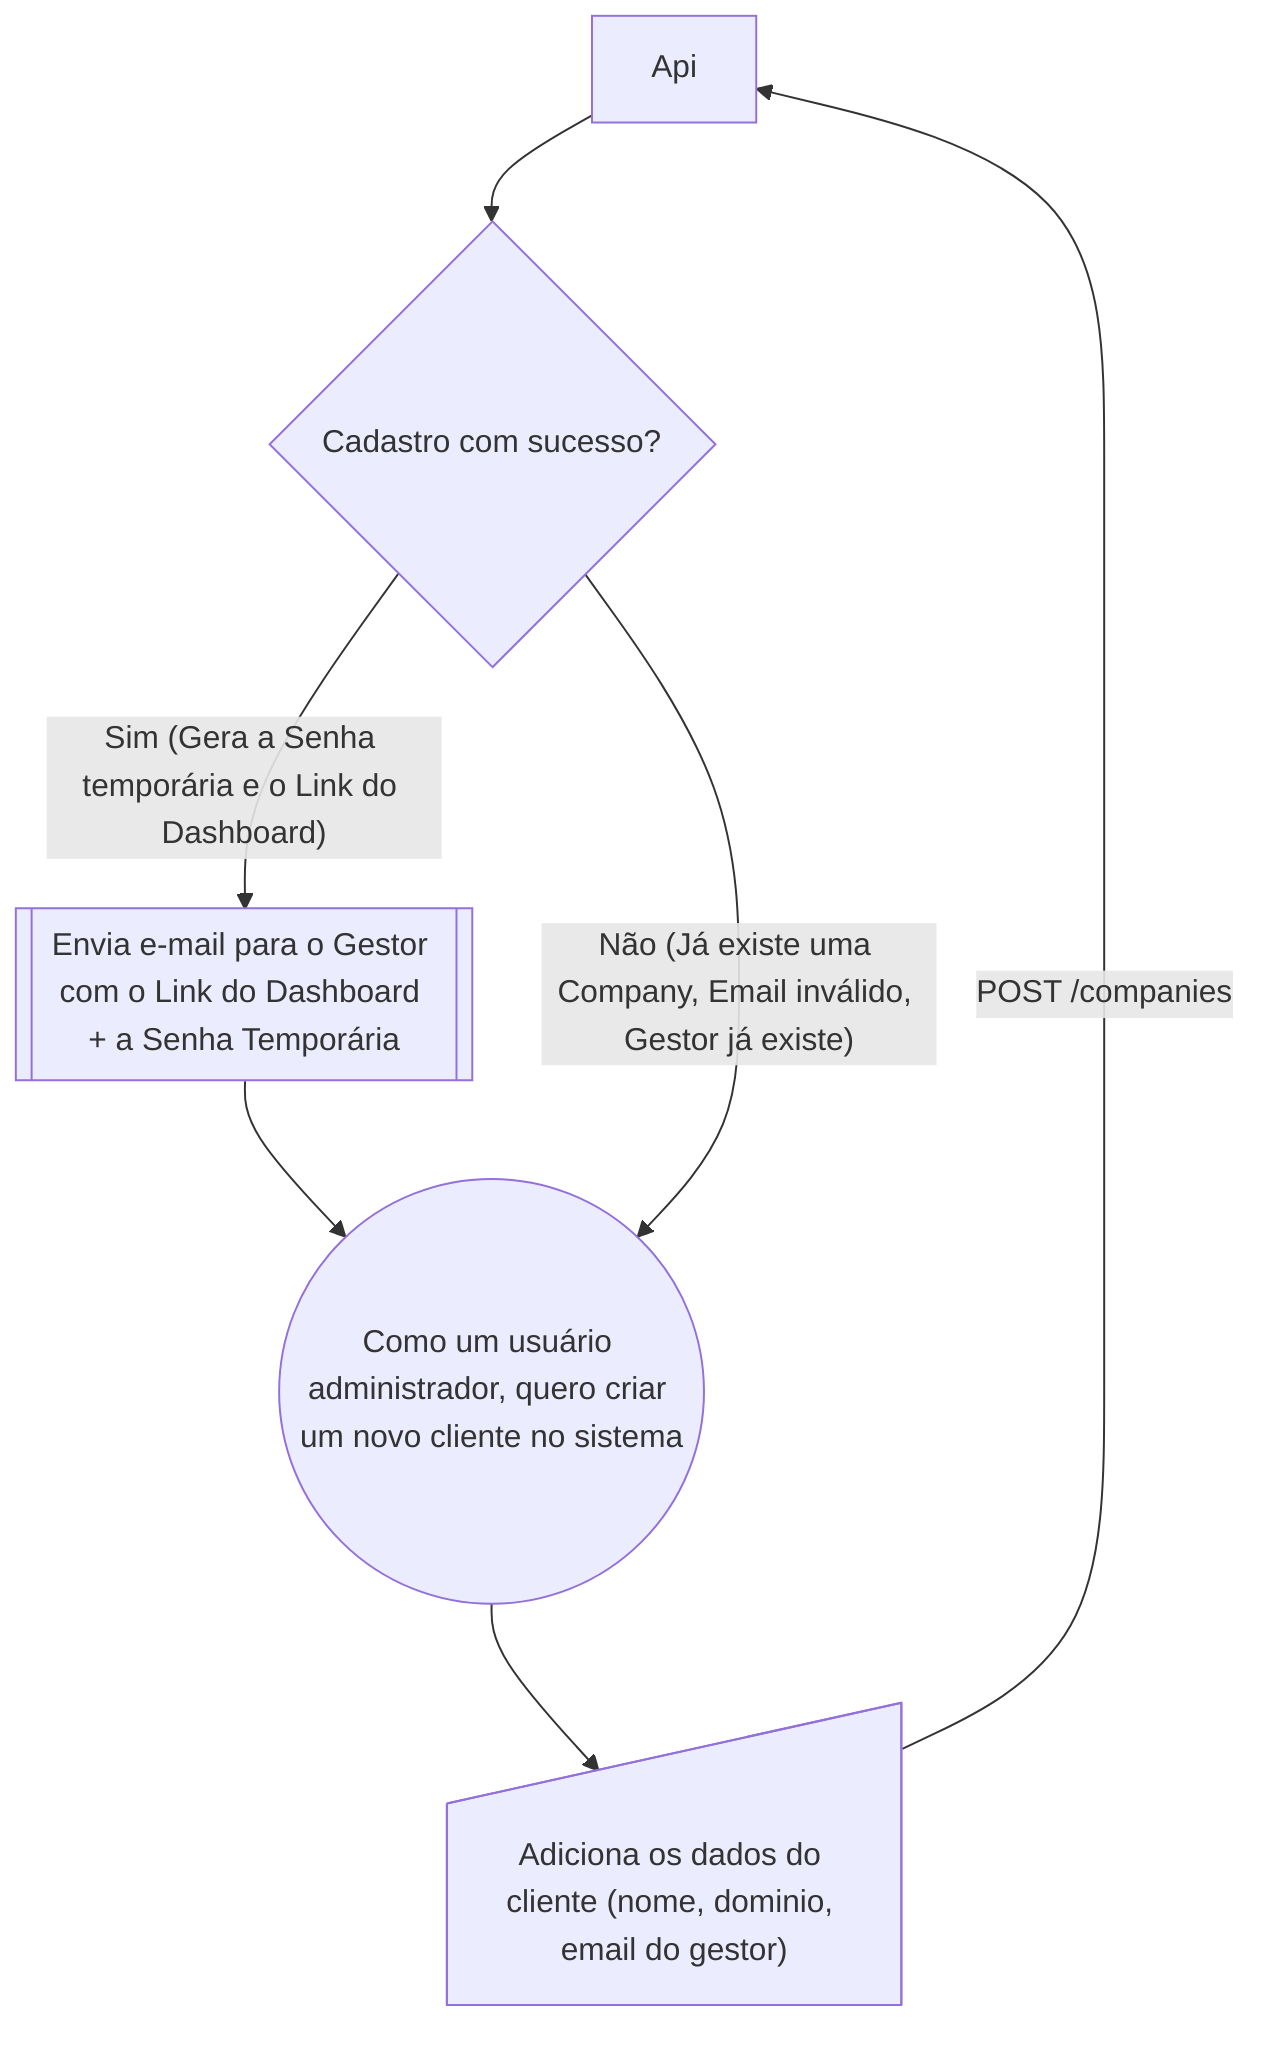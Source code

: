 flowchart TD
    ApiCompany@{ shape: rect, label: "Api" }
    UseCaseNewClient@{ shape: circle, label: "Como um usuário administrador, quero criar um novo cliente no sistema"}
    UserAddNewClient@{ shape: manual-input, label: "Adiciona os dados do cliente (nome, dominio, email do gestor)" }
    SendMailToCompany@{ shape: subproc, label: "Envia e-mail para o Gestor com o Link do Dashboard + a Senha Temporária" }
    StoreValidator@{ shape: diam, label: "Cadastro com sucesso?" }

    %% Gestão de novos clientes (Company)
    UseCaseNewClient --> UserAddNewClient
    UserAddNewClient -- "POST /companies" --> ApiCompany
    ApiCompany --> StoreValidator
    StoreValidator -- Sim (Gera a Senha temporária e o Link do Dashboard) --> SendMailToCompany --> UseCaseNewClient
    StoreValidator -- Não (Já existe uma Company, Email inválido, Gestor já existe) --> UseCaseNewClient